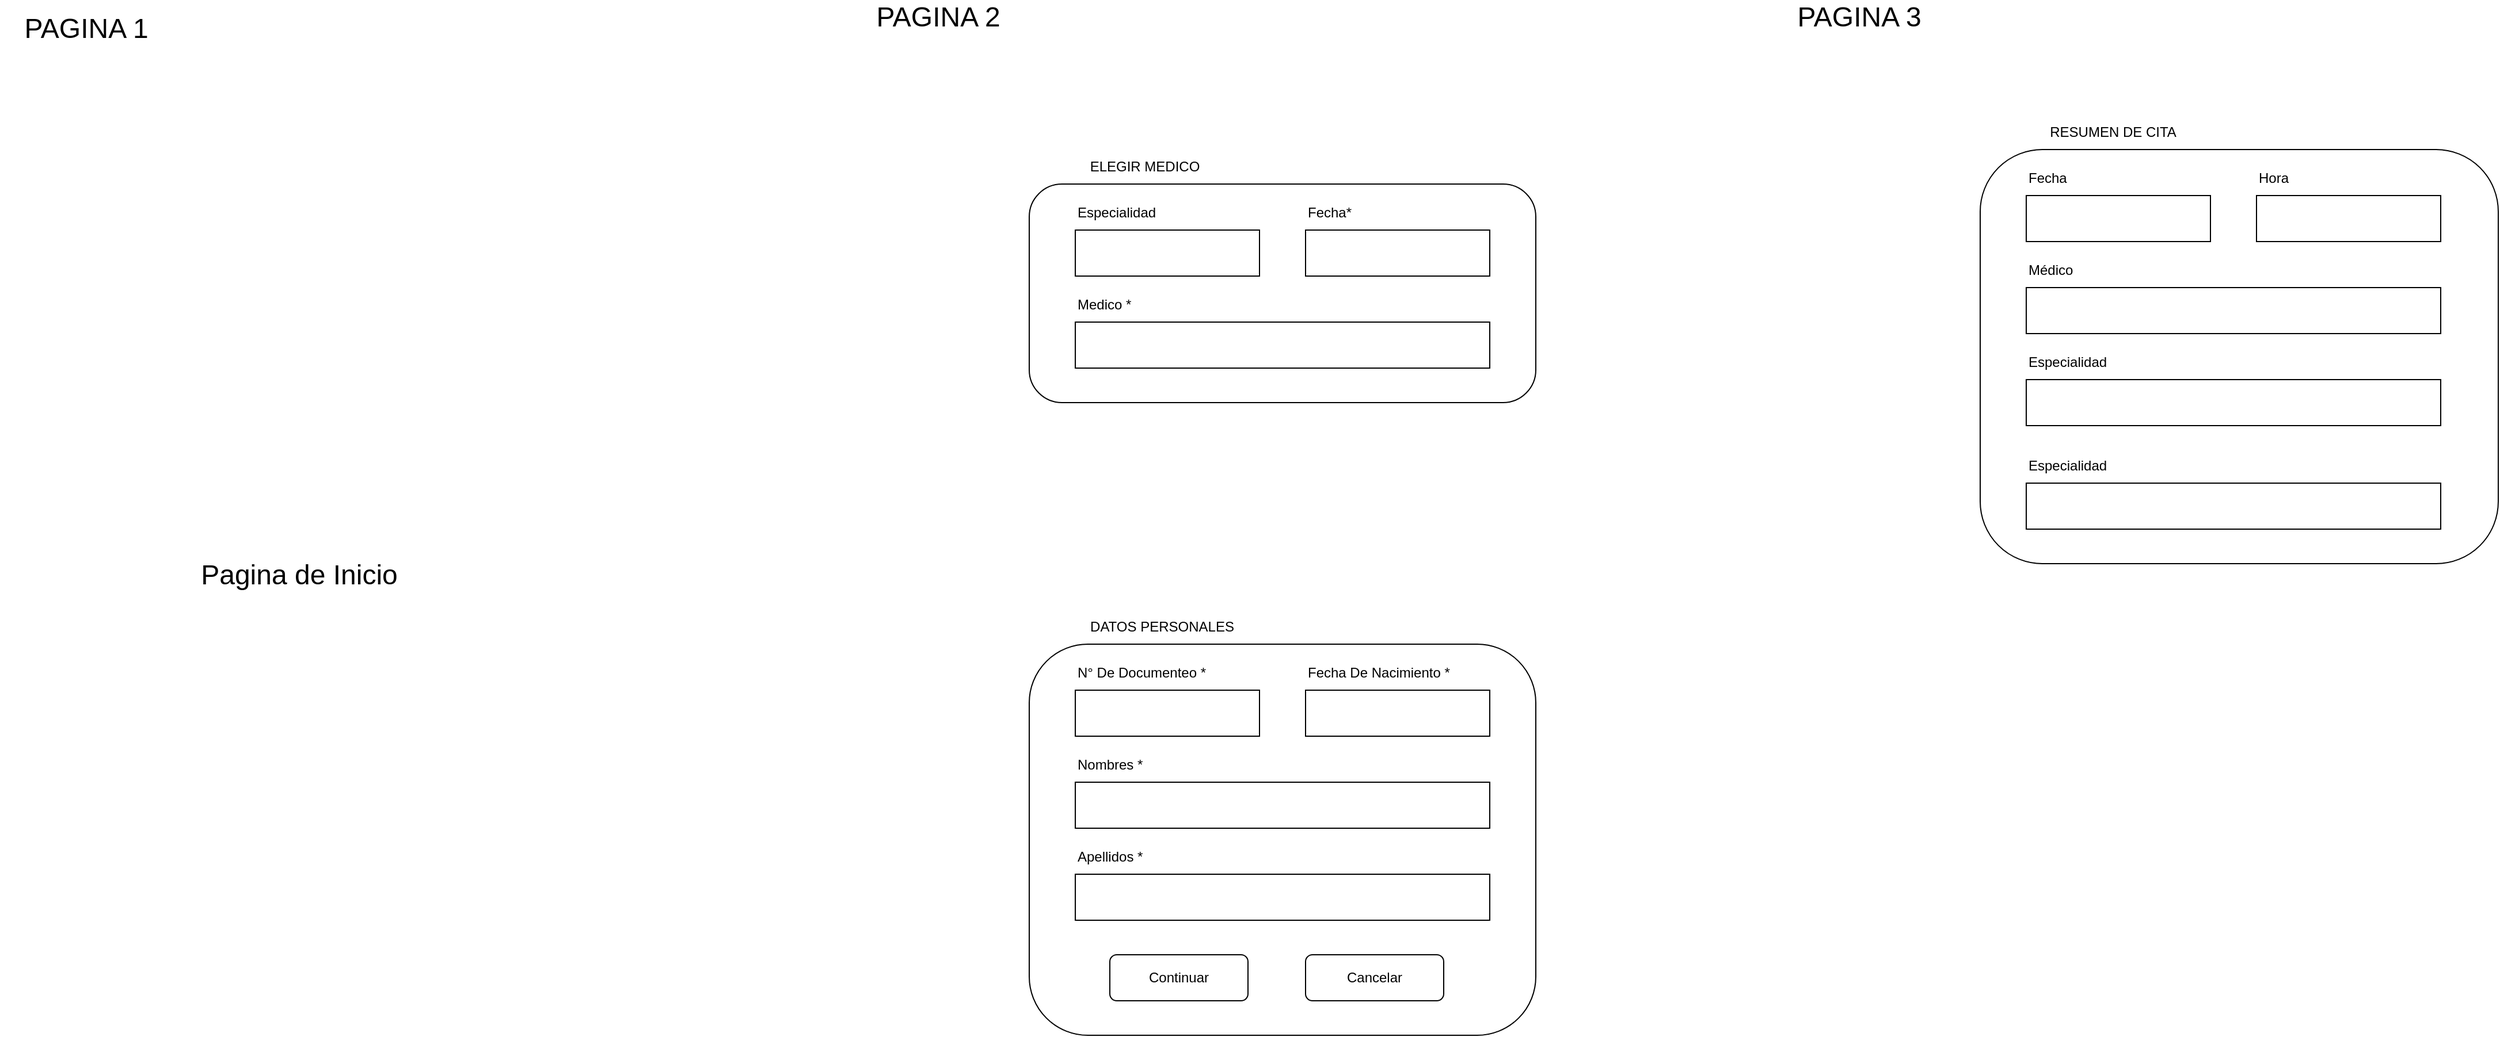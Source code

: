 <mxfile version="20.1.1" type="device"><diagram id="XBLr8QmwNdhriBqsiobt" name="Page-1"><mxGraphModel dx="3671" dy="1588" grid="1" gridSize="10" guides="1" tooltips="1" connect="1" arrows="1" fold="1" page="1" pageScale="1" pageWidth="827" pageHeight="1169" math="0" shadow="0"><root><mxCell id="0"/><mxCell id="1" parent="0"/><mxCell id="75mnNnE-ZPV1nqxZsJdt-58" value="" style="group" vertex="1" connectable="0" parent="1"><mxGeometry x="1020" y="120" width="450" height="390" as="geometry"/></mxCell><mxCell id="75mnNnE-ZPV1nqxZsJdt-14" value="" style="rounded=1;whiteSpace=wrap;html=1;" vertex="1" parent="75mnNnE-ZPV1nqxZsJdt-58"><mxGeometry y="30" width="450" height="360" as="geometry"/></mxCell><mxCell id="75mnNnE-ZPV1nqxZsJdt-15" value="" style="rounded=0;whiteSpace=wrap;html=1;" vertex="1" parent="75mnNnE-ZPV1nqxZsJdt-58"><mxGeometry x="40" y="70" width="160" height="40" as="geometry"/></mxCell><mxCell id="75mnNnE-ZPV1nqxZsJdt-16" value="" style="rounded=0;whiteSpace=wrap;html=1;" vertex="1" parent="75mnNnE-ZPV1nqxZsJdt-58"><mxGeometry x="240" y="70" width="160" height="40" as="geometry"/></mxCell><mxCell id="75mnNnE-ZPV1nqxZsJdt-17" value="Fecha" style="text;html=1;align=left;verticalAlign=middle;resizable=0;points=[];autosize=1;strokeColor=none;fillColor=none;" vertex="1" parent="75mnNnE-ZPV1nqxZsJdt-58"><mxGeometry x="40" y="40" width="60" height="30" as="geometry"/></mxCell><mxCell id="75mnNnE-ZPV1nqxZsJdt-18" value="Hora" style="text;html=1;align=left;verticalAlign=middle;resizable=0;points=[];autosize=1;strokeColor=none;fillColor=none;" vertex="1" parent="75mnNnE-ZPV1nqxZsJdt-58"><mxGeometry x="240" y="40" width="50" height="30" as="geometry"/></mxCell><mxCell id="75mnNnE-ZPV1nqxZsJdt-19" value="" style="rounded=0;whiteSpace=wrap;html=1;" vertex="1" parent="75mnNnE-ZPV1nqxZsJdt-58"><mxGeometry x="40" y="150" width="360" height="40" as="geometry"/></mxCell><mxCell id="75mnNnE-ZPV1nqxZsJdt-20" value="Médico" style="text;html=1;align=left;verticalAlign=middle;resizable=0;points=[];autosize=1;strokeColor=none;fillColor=none;" vertex="1" parent="75mnNnE-ZPV1nqxZsJdt-58"><mxGeometry x="40" y="120" width="60" height="30" as="geometry"/></mxCell><mxCell id="75mnNnE-ZPV1nqxZsJdt-21" value="" style="rounded=0;whiteSpace=wrap;html=1;" vertex="1" parent="75mnNnE-ZPV1nqxZsJdt-58"><mxGeometry x="40" y="230" width="360" height="40" as="geometry"/></mxCell><mxCell id="75mnNnE-ZPV1nqxZsJdt-22" value="Especialidad" style="text;html=1;align=left;verticalAlign=middle;resizable=0;points=[];autosize=1;strokeColor=none;fillColor=none;" vertex="1" parent="75mnNnE-ZPV1nqxZsJdt-58"><mxGeometry x="40" y="200" width="90" height="30" as="geometry"/></mxCell><mxCell id="75mnNnE-ZPV1nqxZsJdt-24" value="RESUMEN DE CITA" style="text;html=1;align=center;verticalAlign=middle;resizable=0;points=[];autosize=1;strokeColor=none;fillColor=none;" vertex="1" parent="75mnNnE-ZPV1nqxZsJdt-58"><mxGeometry x="50" width="130" height="30" as="geometry"/></mxCell><mxCell id="75mnNnE-ZPV1nqxZsJdt-42" value="" style="rounded=0;whiteSpace=wrap;html=1;" vertex="1" parent="75mnNnE-ZPV1nqxZsJdt-58"><mxGeometry x="40" y="320" width="360" height="40" as="geometry"/></mxCell><mxCell id="75mnNnE-ZPV1nqxZsJdt-43" value="Especialidad" style="text;html=1;align=left;verticalAlign=middle;resizable=0;points=[];autosize=1;strokeColor=none;fillColor=none;" vertex="1" parent="75mnNnE-ZPV1nqxZsJdt-58"><mxGeometry x="40" y="290" width="90" height="30" as="geometry"/></mxCell><mxCell id="75mnNnE-ZPV1nqxZsJdt-60" value="" style="group" vertex="1" connectable="0" parent="1"><mxGeometry x="194" y="550" width="440" height="370" as="geometry"/></mxCell><mxCell id="75mnNnE-ZPV1nqxZsJdt-12" value="" style="rounded=1;whiteSpace=wrap;html=1;" vertex="1" parent="75mnNnE-ZPV1nqxZsJdt-60"><mxGeometry y="30" width="440" height="340" as="geometry"/></mxCell><mxCell id="75mnNnE-ZPV1nqxZsJdt-2" value="" style="rounded=0;whiteSpace=wrap;html=1;" vertex="1" parent="75mnNnE-ZPV1nqxZsJdt-60"><mxGeometry x="40" y="70" width="160" height="40" as="geometry"/></mxCell><mxCell id="75mnNnE-ZPV1nqxZsJdt-4" value="" style="rounded=0;whiteSpace=wrap;html=1;" vertex="1" parent="75mnNnE-ZPV1nqxZsJdt-60"><mxGeometry x="240" y="70" width="160" height="40" as="geometry"/></mxCell><mxCell id="75mnNnE-ZPV1nqxZsJdt-5" value="N° De Documenteo *" style="text;html=1;align=left;verticalAlign=middle;resizable=0;points=[];autosize=1;strokeColor=none;fillColor=none;" vertex="1" parent="75mnNnE-ZPV1nqxZsJdt-60"><mxGeometry x="40" y="40" width="140" height="30" as="geometry"/></mxCell><mxCell id="75mnNnE-ZPV1nqxZsJdt-6" value="Fecha De Nacimiento *" style="text;html=1;align=left;verticalAlign=middle;resizable=0;points=[];autosize=1;strokeColor=none;fillColor=none;" vertex="1" parent="75mnNnE-ZPV1nqxZsJdt-60"><mxGeometry x="240" y="40" width="150" height="30" as="geometry"/></mxCell><mxCell id="75mnNnE-ZPV1nqxZsJdt-7" value="" style="rounded=0;whiteSpace=wrap;html=1;" vertex="1" parent="75mnNnE-ZPV1nqxZsJdt-60"><mxGeometry x="40" y="150" width="360" height="40" as="geometry"/></mxCell><mxCell id="75mnNnE-ZPV1nqxZsJdt-8" value="Nombres *" style="text;html=1;align=left;verticalAlign=middle;resizable=0;points=[];autosize=1;strokeColor=none;fillColor=none;" vertex="1" parent="75mnNnE-ZPV1nqxZsJdt-60"><mxGeometry x="40" y="120" width="80" height="30" as="geometry"/></mxCell><mxCell id="75mnNnE-ZPV1nqxZsJdt-9" value="" style="rounded=0;whiteSpace=wrap;html=1;" vertex="1" parent="75mnNnE-ZPV1nqxZsJdt-60"><mxGeometry x="40" y="230" width="360" height="40" as="geometry"/></mxCell><mxCell id="75mnNnE-ZPV1nqxZsJdt-10" value="Apellidos *" style="text;html=1;align=left;verticalAlign=middle;resizable=0;points=[];autosize=1;strokeColor=none;fillColor=none;" vertex="1" parent="75mnNnE-ZPV1nqxZsJdt-60"><mxGeometry x="40" y="200" width="80" height="30" as="geometry"/></mxCell><mxCell id="75mnNnE-ZPV1nqxZsJdt-11" value="Continuar" style="rounded=1;whiteSpace=wrap;html=1;" vertex="1" parent="75mnNnE-ZPV1nqxZsJdt-60"><mxGeometry x="70" y="300" width="120" height="40" as="geometry"/></mxCell><mxCell id="75mnNnE-ZPV1nqxZsJdt-13" value="DATOS PERSONALES" style="text;html=1;align=center;verticalAlign=middle;resizable=0;points=[];autosize=1;strokeColor=none;fillColor=none;" vertex="1" parent="75mnNnE-ZPV1nqxZsJdt-60"><mxGeometry x="40" width="150" height="30" as="geometry"/></mxCell><mxCell id="75mnNnE-ZPV1nqxZsJdt-59" value="Cancelar" style="rounded=1;whiteSpace=wrap;html=1;" vertex="1" parent="75mnNnE-ZPV1nqxZsJdt-60"><mxGeometry x="240" y="300" width="120" height="40" as="geometry"/></mxCell><mxCell id="75mnNnE-ZPV1nqxZsJdt-61" value="" style="group" vertex="1" connectable="0" parent="1"><mxGeometry x="194" y="150" width="440" height="220" as="geometry"/></mxCell><mxCell id="75mnNnE-ZPV1nqxZsJdt-25" value="" style="rounded=1;whiteSpace=wrap;html=1;" vertex="1" parent="75mnNnE-ZPV1nqxZsJdt-61"><mxGeometry y="30" width="440" height="190" as="geometry"/></mxCell><mxCell id="75mnNnE-ZPV1nqxZsJdt-26" value="" style="rounded=0;whiteSpace=wrap;html=1;" vertex="1" parent="75mnNnE-ZPV1nqxZsJdt-61"><mxGeometry x="40" y="70" width="160" height="40" as="geometry"/></mxCell><mxCell id="75mnNnE-ZPV1nqxZsJdt-27" value="" style="rounded=0;whiteSpace=wrap;html=1;" vertex="1" parent="75mnNnE-ZPV1nqxZsJdt-61"><mxGeometry x="240" y="70" width="160" height="40" as="geometry"/></mxCell><mxCell id="75mnNnE-ZPV1nqxZsJdt-28" value="Especialidad" style="text;html=1;align=left;verticalAlign=middle;resizable=0;points=[];autosize=1;strokeColor=none;fillColor=none;" vertex="1" parent="75mnNnE-ZPV1nqxZsJdt-61"><mxGeometry x="40" y="40" width="90" height="30" as="geometry"/></mxCell><mxCell id="75mnNnE-ZPV1nqxZsJdt-29" value="Fecha*" style="text;html=1;align=left;verticalAlign=middle;resizable=0;points=[];autosize=1;strokeColor=none;fillColor=none;" vertex="1" parent="75mnNnE-ZPV1nqxZsJdt-61"><mxGeometry x="240" y="40" width="60" height="30" as="geometry"/></mxCell><mxCell id="75mnNnE-ZPV1nqxZsJdt-30" value="" style="rounded=0;whiteSpace=wrap;html=1;" vertex="1" parent="75mnNnE-ZPV1nqxZsJdt-61"><mxGeometry x="40" y="150" width="360" height="40" as="geometry"/></mxCell><mxCell id="75mnNnE-ZPV1nqxZsJdt-31" value="Medico *" style="text;html=1;align=left;verticalAlign=middle;resizable=0;points=[];autosize=1;strokeColor=none;fillColor=none;" vertex="1" parent="75mnNnE-ZPV1nqxZsJdt-61"><mxGeometry x="40" y="120" width="70" height="30" as="geometry"/></mxCell><mxCell id="75mnNnE-ZPV1nqxZsJdt-35" value="ELEGIR MEDICO" style="text;html=1;align=center;verticalAlign=middle;resizable=0;points=[];autosize=1;strokeColor=none;fillColor=none;" vertex="1" parent="75mnNnE-ZPV1nqxZsJdt-61"><mxGeometry x="40" width="120" height="30" as="geometry"/></mxCell><mxCell id="75mnNnE-ZPV1nqxZsJdt-62" value="&lt;font style=&quot;font-size: 24px;&quot;&gt;PAGINA 2&lt;/font&gt;" style="text;html=1;strokeColor=none;fillColor=none;align=center;verticalAlign=middle;whiteSpace=wrap;rounded=0;" vertex="1" parent="1"><mxGeometry x="40" y="20" width="150" height="30" as="geometry"/></mxCell><mxCell id="75mnNnE-ZPV1nqxZsJdt-65" value="&lt;font style=&quot;font-size: 24px;&quot;&gt;PAGINA 3&lt;/font&gt;" style="text;html=1;strokeColor=none;fillColor=none;align=center;verticalAlign=middle;whiteSpace=wrap;rounded=0;" vertex="1" parent="1"><mxGeometry x="840" y="20" width="150" height="30" as="geometry"/></mxCell><mxCell id="75mnNnE-ZPV1nqxZsJdt-88" value="&lt;font style=&quot;font-size: 24px;&quot;&gt;PAGINA 1&lt;/font&gt;" style="text;html=1;strokeColor=none;fillColor=none;align=center;verticalAlign=middle;whiteSpace=wrap;rounded=0;" vertex="1" parent="1"><mxGeometry x="-700" y="30" width="150" height="30" as="geometry"/></mxCell><mxCell id="75mnNnE-ZPV1nqxZsJdt-89" value="Pagina de Inicio" style="text;html=1;strokeColor=none;fillColor=none;align=center;verticalAlign=middle;whiteSpace=wrap;rounded=0;fontSize=24;" vertex="1" parent="1"><mxGeometry x="-690" y="210" width="500" height="620" as="geometry"/></mxCell></root></mxGraphModel></diagram></mxfile>
